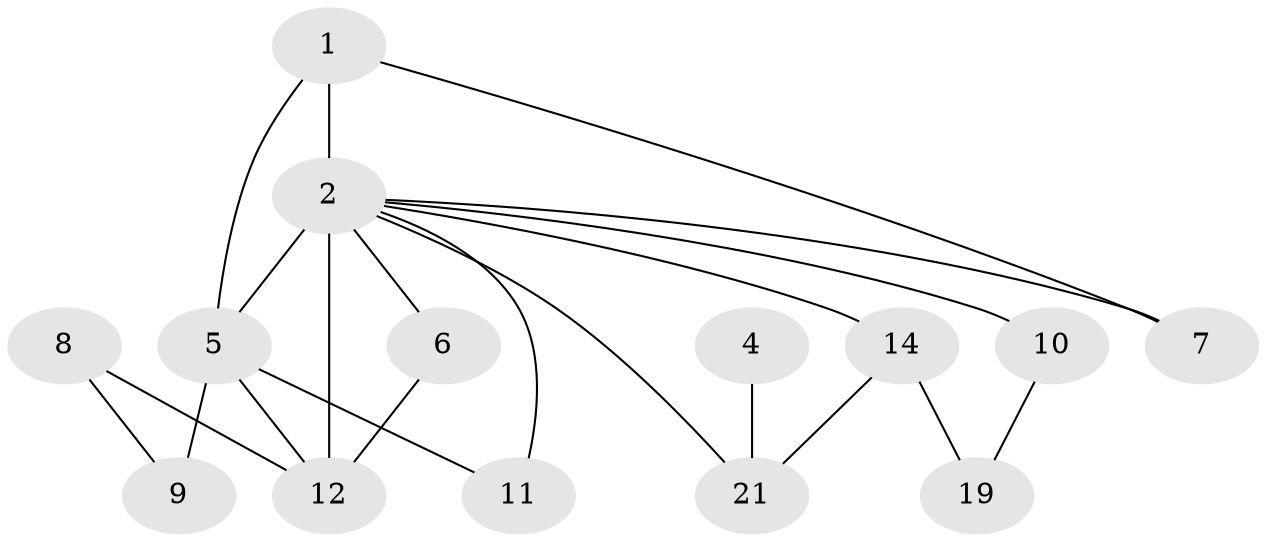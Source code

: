 // original degree distribution, {1: 0.22666666666666666, 3: 0.12, 0: 0.10666666666666667, 2: 0.29333333333333333, 5: 0.09333333333333334, 4: 0.14666666666666667, 9: 0.013333333333333334}
// Generated by graph-tools (version 1.1) at 2025/48/03/04/25 22:48:30]
// undirected, 14 vertices, 21 edges
graph export_dot {
  node [color=gray90,style=filled];
  1;
  2;
  4;
  5;
  6;
  7;
  8;
  9;
  10;
  11;
  12;
  14;
  19;
  21;
  1 -- 2 [weight=1.0];
  1 -- 5 [weight=1.0];
  1 -- 7 [weight=1.0];
  2 -- 5 [weight=8.0];
  2 -- 6 [weight=1.0];
  2 -- 7 [weight=2.0];
  2 -- 10 [weight=2.0];
  2 -- 11 [weight=1.0];
  2 -- 12 [weight=3.0];
  2 -- 14 [weight=2.0];
  2 -- 21 [weight=1.0];
  4 -- 21 [weight=1.0];
  5 -- 9 [weight=2.0];
  5 -- 11 [weight=1.0];
  5 -- 12 [weight=1.0];
  6 -- 12 [weight=1.0];
  8 -- 9 [weight=1.0];
  8 -- 12 [weight=2.0];
  10 -- 19 [weight=1.0];
  14 -- 19 [weight=1.0];
  14 -- 21 [weight=1.0];
}
